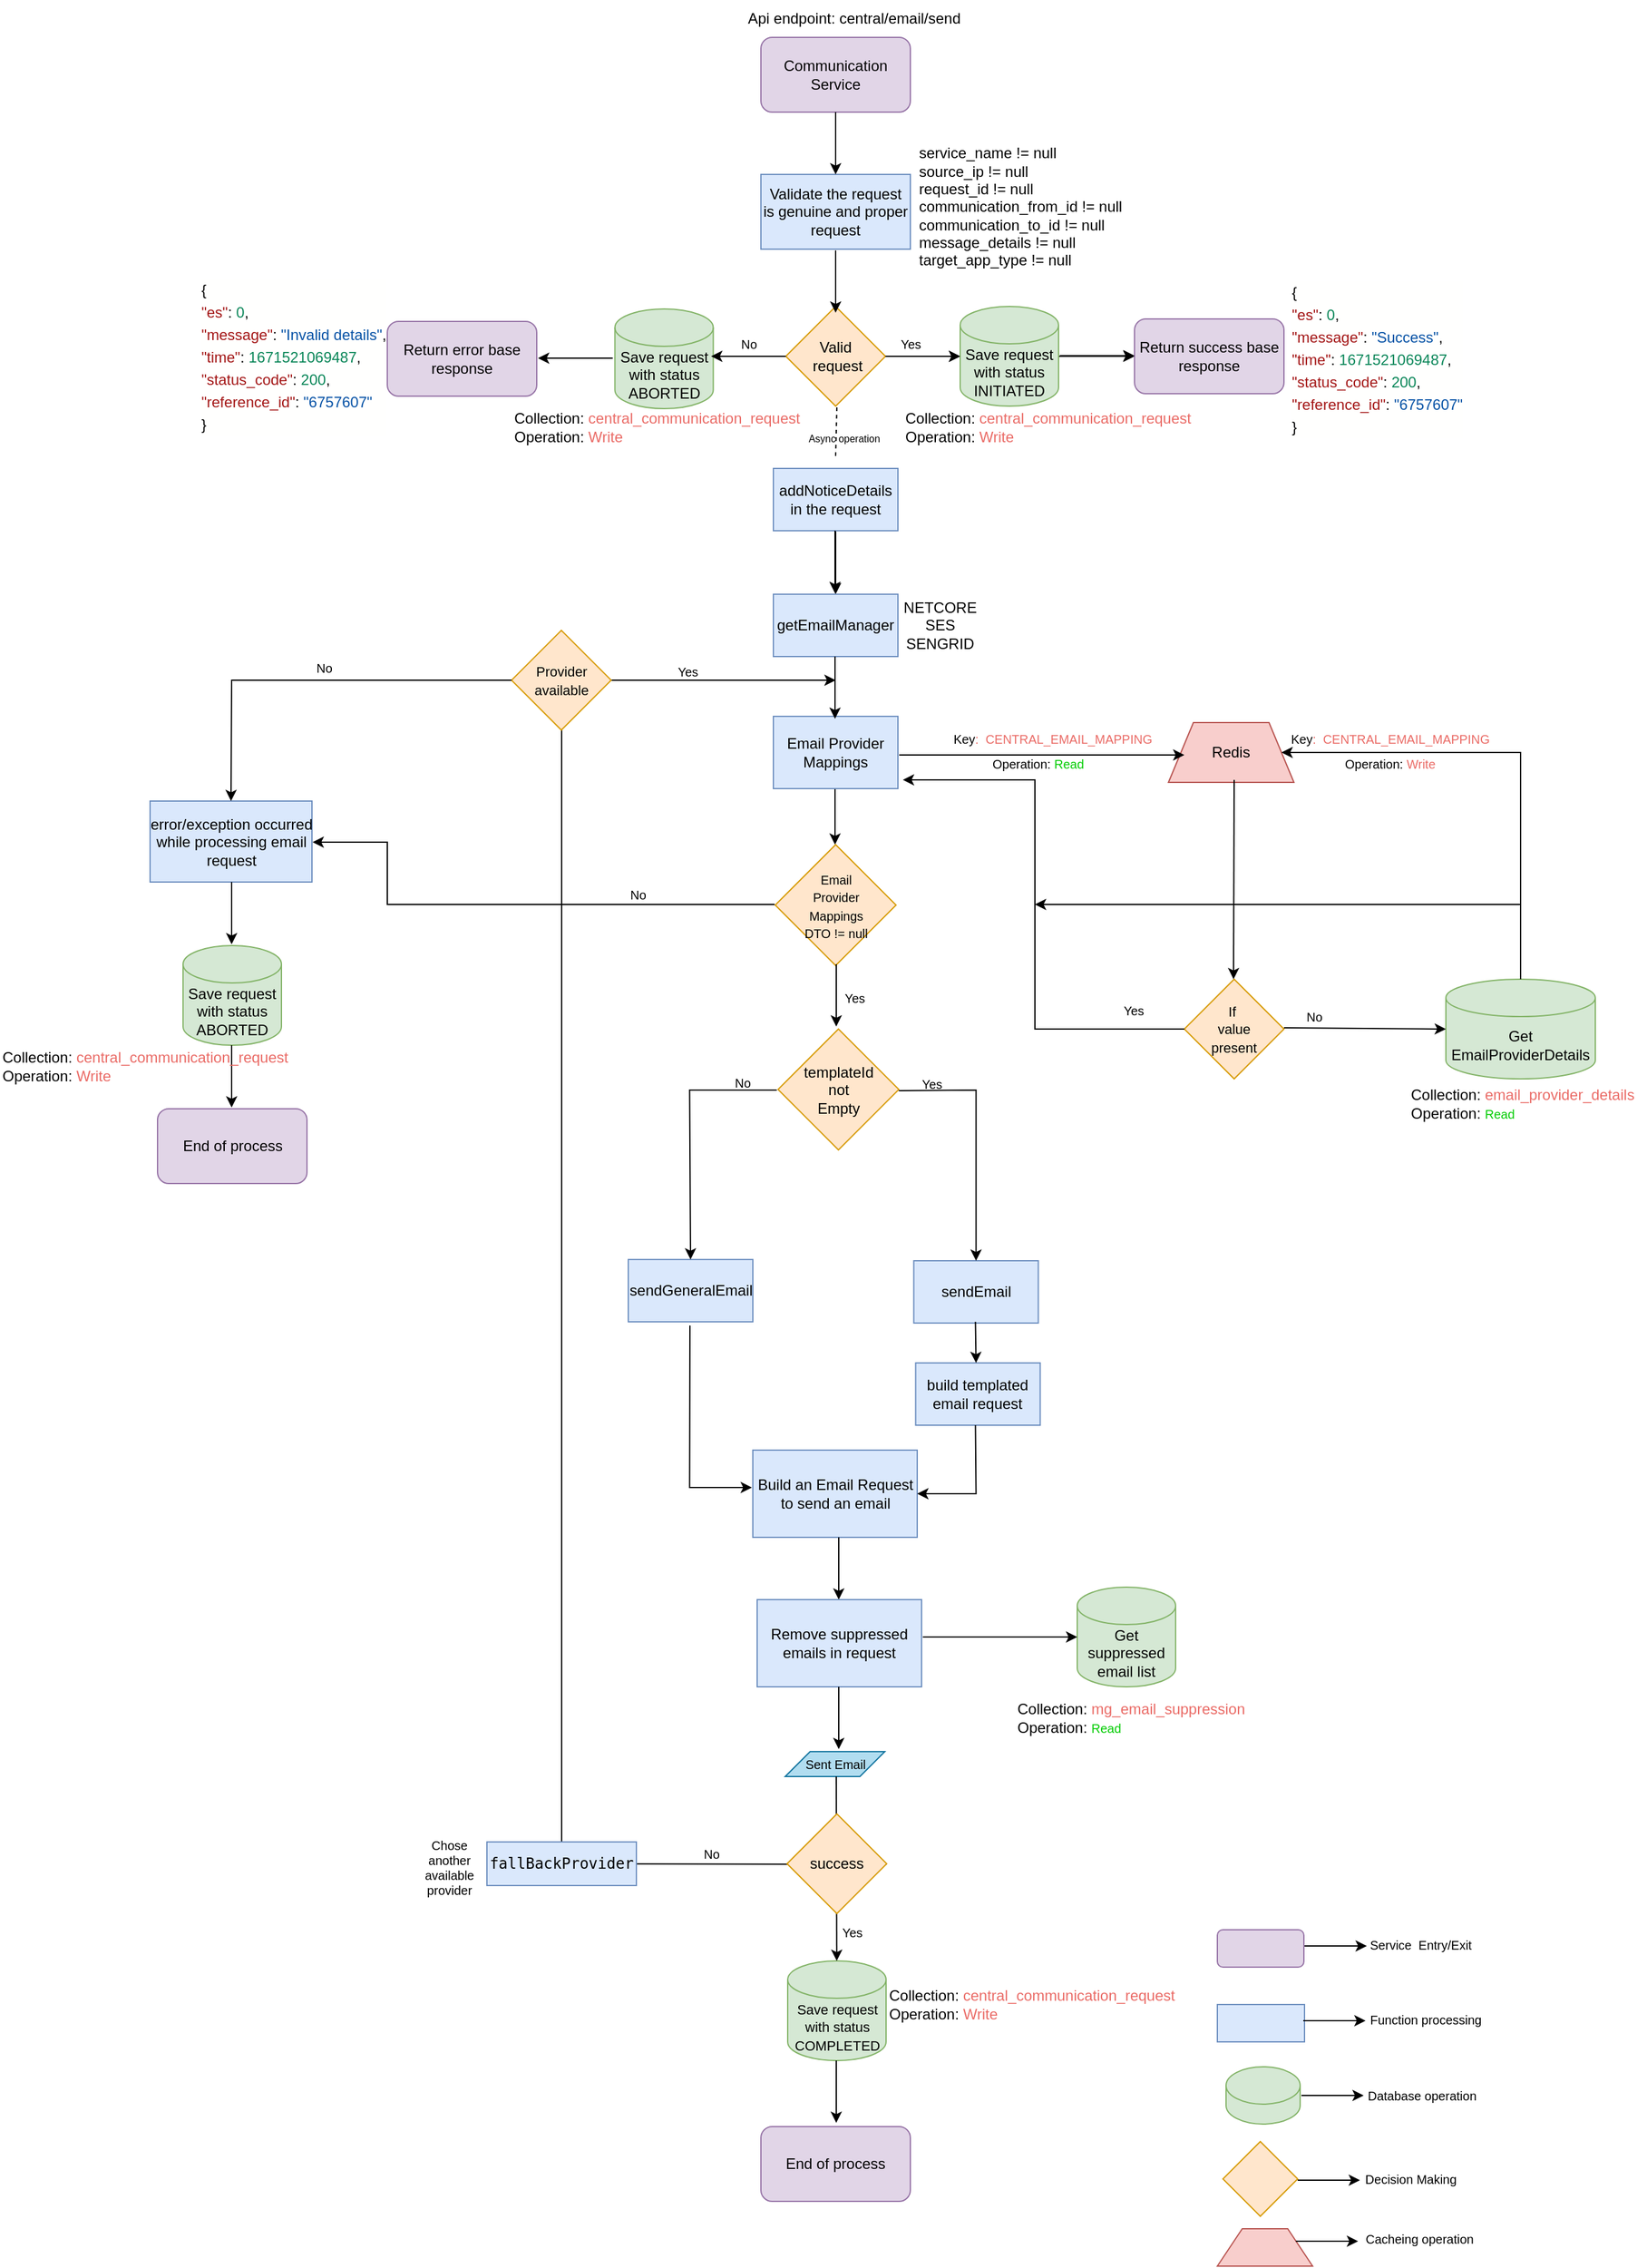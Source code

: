 <mxfile version="20.6.0" type="github">
  <diagram id="HyVTwCY3tyknu1wiccSp" name="Page-1">
    <mxGraphModel dx="1532" dy="535" grid="1" gridSize="10" guides="1" tooltips="1" connect="1" arrows="1" fold="1" page="1" pageScale="1" pageWidth="827" pageHeight="1169" math="0" shadow="0">
      <root>
        <mxCell id="0" />
        <mxCell id="1" parent="0" />
        <mxCell id="iOdNaE5h2Jg4Ozsjyr-C-13" value="" style="endArrow=classic;html=1;rounded=0;fontColor=#000000;exitX=1;exitY=0.5;exitDx=0;exitDy=0;" parent="1" edge="1">
          <mxGeometry width="50" height="50" relative="1" as="geometry">
            <mxPoint x="401" y="1530.5" as="sourcePoint" />
            <mxPoint x="360" y="580" as="targetPoint" />
            <Array as="points">
              <mxPoint x="140" y="1530" />
              <mxPoint x="140" y="580" />
            </Array>
          </mxGeometry>
        </mxCell>
        <mxCell id="rTVSocvL9p-6lFkc4zfE-1" value="Communication Service" style="rounded=1;whiteSpace=wrap;html=1;fillColor=#e1d5e7;strokeColor=#9673a6;" parent="1" vertex="1">
          <mxGeometry x="300" y="64" width="120" height="60" as="geometry" />
        </mxCell>
        <mxCell id="rTVSocvL9p-6lFkc4zfE-3" value="&lt;font color=&quot;#000000&quot;&gt;Validate the request is&amp;nbsp;&lt;span style=&quot;caret-color: rgb(0, 0, 0);&quot;&gt;genuine and proper request&lt;br&gt;&lt;/span&gt;&lt;/font&gt;" style="rounded=0;whiteSpace=wrap;html=1;fillColor=#dae8fc;strokeColor=#6c8ebf;" parent="1" vertex="1">
          <mxGeometry x="300" y="174" width="120" height="60" as="geometry" />
        </mxCell>
        <mxCell id="rTVSocvL9p-6lFkc4zfE-4" value="&lt;div&gt;service_name != null&lt;/div&gt;&lt;div&gt;source_ip != null&amp;nbsp;&lt;/div&gt;&lt;div&gt;request_id != null&amp;nbsp;&lt;/div&gt;&lt;div&gt;communication_from_id != null&amp;nbsp;&lt;/div&gt;&lt;div&gt;communication_to_id != null&amp;nbsp;&lt;/div&gt;&lt;div&gt;message_details != null&amp;nbsp;&lt;/div&gt;&lt;div&gt;target_app_type != null&amp;nbsp;&lt;/div&gt;" style="text;html=1;strokeColor=none;fillColor=none;align=left;verticalAlign=middle;whiteSpace=wrap;rounded=0;fontColor=#000000;" parent="1" vertex="1">
          <mxGeometry x="425" y="130" width="210" height="140" as="geometry" />
        </mxCell>
        <mxCell id="rTVSocvL9p-6lFkc4zfE-23" value="" style="edgeStyle=orthogonalEdgeStyle;rounded=0;orthogonalLoop=1;jettySize=auto;html=1;fontColor=#000000;" parent="1" source="rTVSocvL9p-6lFkc4zfE-5" target="rTVSocvL9p-6lFkc4zfE-7" edge="1">
          <mxGeometry relative="1" as="geometry" />
        </mxCell>
        <mxCell id="rTVSocvL9p-6lFkc4zfE-5" value="Valid&lt;br&gt;&amp;nbsp;request" style="rhombus;whiteSpace=wrap;html=1;fillColor=#ffe6cc;strokeColor=#d79b00;" parent="1" vertex="1">
          <mxGeometry x="320" y="280" width="80" height="80" as="geometry" />
        </mxCell>
        <mxCell id="TEpofnCCsWP6tBPTdoD_-8" value="" style="edgeStyle=orthogonalEdgeStyle;rounded=0;orthogonalLoop=1;jettySize=auto;html=1;" parent="1" source="rTVSocvL9p-6lFkc4zfE-7" target="rTVSocvL9p-6lFkc4zfE-11" edge="1">
          <mxGeometry relative="1" as="geometry" />
        </mxCell>
        <mxCell id="rTVSocvL9p-6lFkc4zfE-7" value="Save request with status INITIATED" style="shape=cylinder3;whiteSpace=wrap;html=1;boundedLbl=1;backgroundOutline=1;size=15;fillColor=#d5e8d4;strokeColor=#82b366;" parent="1" vertex="1">
          <mxGeometry x="460" y="280" width="79" height="80" as="geometry" />
        </mxCell>
        <mxCell id="rTVSocvL9p-6lFkc4zfE-8" value="Save request with status ABORTED" style="shape=cylinder3;whiteSpace=wrap;html=1;boundedLbl=1;backgroundOutline=1;size=15;fillColor=#d5e8d4;strokeColor=#82b366;" parent="1" vertex="1">
          <mxGeometry x="182.75" y="282" width="79" height="80" as="geometry" />
        </mxCell>
        <mxCell id="rTVSocvL9p-6lFkc4zfE-9" value="Return error base response&lt;span style=&quot;caret-color: rgba(0, 0, 0, 0); color: rgba(0, 0, 0, 0); font-family: monospace; font-size: 0px; text-align: start;&quot;&gt;%3CmxGraphModel%3E%3Croot%3E%3CmxCell%20id%3D%220%22%2F%3E%3CmxCell%20id%3D%221%22%20parent%3D%220%22%2F%3E%3CmxCell%20id%3D%222%22%20value%3D%22Save%20request%20with%20status%20initiated%22%20style%3D%22shape%3Dcylinder3%3BwhiteSpace%3Dwrap%3Bhtml%3D1%3BboundedLbl%3D1%3BbackgroundOutline%3D1%3Bsize%3D15%3BfontColor%3D%23000000%3B%22%20vertex%3D%221%22%20parent%3D%221%22%3E%3CmxGeometry%20x%3D%22491%22%20y%3D%22280%22%20width%3D%2279%22%20height%3D%2280%22%20as%3D%22geometry%22%2F%3E%3C%2FmxCell%3E%3C%2Froot%3E%3C%2FmxGraphModel%3E&lt;/span&gt;" style="rounded=1;whiteSpace=wrap;html=1;fillColor=#e1d5e7;strokeColor=#9673a6;" parent="1" vertex="1">
          <mxGeometry y="292" width="120" height="60" as="geometry" />
        </mxCell>
        <mxCell id="rTVSocvL9p-6lFkc4zfE-11" value="Return success base response&lt;span style=&quot;caret-color: rgba(0, 0, 0, 0); color: rgba(0, 0, 0, 0); font-family: monospace; font-size: 0px; text-align: start;&quot;&gt;%3CmxGraphModel%3E%3Croot%3E%3CmxCell%20id%3D%220%22%2F%3E%3CmxCell%20id%3D%221%22%20parent%3D%220%22%2F%3E%3CmxCell%20id%3D%222%22%20value%3D%22Save%20request%20with%20status%20initiated%22%20style%3D%22shape%3Dcylinder3%3BwhiteSpace%3Dwrap%3Bhtml%3D1%3BboundedLbl%3D1%3BbackgroundOutline%3D1%3Bsize%3D15%3BfontColor%3D%23000000%3B%22%20vertex%3D%221%22%20parent%3D%221%22%3E%3CmxGeometry%20x%3D%22491%22%20y%3D%22280%22%20width%3D%2279%22%20height%3D%2280%22%20as%3D%22geometry%22%2F%3E%3C%2FmxCell%3E%3C%2Froot%3E%3C%2FmxGraphModel%3E&lt;/span&gt;" style="rounded=1;whiteSpace=wrap;html=1;fillColor=#e1d5e7;strokeColor=#9673a6;" parent="1" vertex="1">
          <mxGeometry x="600" y="290" width="120" height="60" as="geometry" />
        </mxCell>
        <mxCell id="rTVSocvL9p-6lFkc4zfE-12" value="&lt;div style=&quot;text-align: start; background-color: rgb(255, 255, 254); line-height: 18px;&quot;&gt;&lt;div&gt;{&lt;/div&gt;&lt;div&gt;    &lt;span style=&quot;color: rgb(163, 21, 21);&quot;&gt;&quot;es&quot;&lt;/span&gt;: &lt;span style=&quot;color: rgb(9, 134, 88);&quot;&gt;0&lt;/span&gt;,&lt;/div&gt;&lt;div&gt;    &lt;span style=&quot;color: rgb(163, 21, 21);&quot;&gt;&quot;message&quot;&lt;/span&gt;: &lt;span style=&quot;color: rgb(4, 81, 165);&quot;&gt;&quot;Success&quot;&lt;/span&gt;,&lt;/div&gt;&lt;div&gt;    &lt;span style=&quot;color: rgb(163, 21, 21);&quot;&gt;&quot;time&quot;&lt;/span&gt;: &lt;span style=&quot;color: rgb(9, 134, 88);&quot;&gt;1671521069487&lt;/span&gt;,&lt;/div&gt;&lt;div&gt;    &lt;span style=&quot;color: rgb(163, 21, 21);&quot;&gt;&quot;status_code&quot;&lt;/span&gt;: &lt;span style=&quot;color: rgb(9, 134, 88);&quot;&gt;200&lt;/span&gt;,&lt;/div&gt;&lt;div&gt;    &lt;span style=&quot;color: rgb(163, 21, 21);&quot;&gt;&quot;reference_id&quot;&lt;/span&gt;: &lt;span style=&quot;color: rgb(4, 81, 165);&quot;&gt;&quot;6757607&quot;&lt;/span&gt;&lt;/div&gt;&lt;div&gt;}&lt;/div&gt;&lt;/div&gt;" style="text;html=1;strokeColor=none;fillColor=none;align=center;verticalAlign=middle;whiteSpace=wrap;rounded=0;fontColor=#000000;" parent="1" vertex="1">
          <mxGeometry x="710" y="262" width="170" height="120" as="geometry" />
        </mxCell>
        <mxCell id="rTVSocvL9p-6lFkc4zfE-13" value="&lt;div style=&quot;text-align: start; background-color: rgb(255, 255, 254); line-height: 18px;&quot;&gt;&lt;div&gt;{&lt;/div&gt;&lt;div&gt;    &lt;span style=&quot;color: rgb(163, 21, 21);&quot;&gt;&quot;es&quot;&lt;/span&gt;: &lt;span style=&quot;color: rgb(9, 134, 88);&quot;&gt;0&lt;/span&gt;,&lt;/div&gt;&lt;div&gt;    &lt;span style=&quot;color: rgb(163, 21, 21);&quot;&gt;&quot;message&quot;&lt;/span&gt;: &lt;span style=&quot;color: rgb(4, 81, 165);&quot;&gt;&quot;&lt;/span&gt;&lt;span style=&quot;caret-color: rgb(4, 81, 165); color: rgb(4, 81, 165);&quot;&gt;Invalid details&lt;/span&gt;&lt;span style=&quot;color: rgb(4, 81, 165);&quot;&gt;&quot;&lt;/span&gt;,&lt;/div&gt;&lt;div&gt;    &lt;span style=&quot;color: rgb(163, 21, 21);&quot;&gt;&quot;time&quot;&lt;/span&gt;: &lt;span style=&quot;color: rgb(9, 134, 88);&quot;&gt;1671521069487&lt;/span&gt;,&lt;/div&gt;&lt;div&gt;    &lt;span style=&quot;color: rgb(163, 21, 21);&quot;&gt;&quot;status_code&quot;&lt;/span&gt;: &lt;span style=&quot;color: rgb(9, 134, 88);&quot;&gt;200&lt;/span&gt;,&lt;/div&gt;&lt;div&gt;    &lt;span style=&quot;color: rgb(163, 21, 21);&quot;&gt;&quot;reference_id&quot;&lt;/span&gt;: &lt;span style=&quot;color: rgb(4, 81, 165);&quot;&gt;&quot;6757607&quot;&lt;/span&gt;&lt;/div&gt;&lt;div&gt;}&lt;/div&gt;&lt;/div&gt;" style="text;html=1;strokeColor=none;fillColor=none;align=center;verticalAlign=middle;whiteSpace=wrap;rounded=0;fontColor=#000000;" parent="1" vertex="1">
          <mxGeometry x="-160" y="260" width="170" height="120" as="geometry" />
        </mxCell>
        <mxCell id="rTVSocvL9p-6lFkc4zfE-14" value="Collection: &lt;font color=&quot;#ea6b66&quot;&gt;central_communication_request&lt;/font&gt;&lt;br&gt;Operation: &lt;font color=&quot;#ea6b66&quot;&gt;Write&lt;/font&gt;" style="text;html=1;strokeColor=none;fillColor=none;align=left;verticalAlign=middle;whiteSpace=wrap;rounded=0;fontColor=#000000;" parent="1" vertex="1">
          <mxGeometry x="100" y="362" width="250.5" height="30" as="geometry" />
        </mxCell>
        <mxCell id="rTVSocvL9p-6lFkc4zfE-15" value="Collection: &lt;font color=&quot;#ea6b66&quot;&gt;central_communication_request&lt;/font&gt;&lt;br&gt;Operation: &lt;font color=&quot;#ea6b66&quot;&gt;Write&lt;/font&gt;&lt;span style=&quot;caret-color: rgba(0, 0, 0, 0); color: rgba(0, 0, 0, 0); font-family: monospace; font-size: 0px;&quot;&gt;%3CmxGraphModel%3E%3Croot%3E%3CmxCell%20id%3D%220%22%2F%3E%3CmxCell%20id%3D%221%22%20parent%3D%220%22%2F%3E%3CmxCell%20id%3D%222%22%20value%3D%22%22%20style%3D%22endArrow%3Dclassic%3Bhtml%3D1%3Brounded%3D0%3BfontColor%3D%23000000%3BentryX%3D0%3BentryY%3D0.5%3BentryDx%3D0%3BentryDy%3D0%3BentryPerimeter%3D0%3BexitX%3D1%3BexitY%3D0.5%3BexitDx%3D0%3BexitDy%3D0%3B%22%20edge%3D%221%22%20parent%3D%221%22%3E%3CmxGeometry%20width%3D%2250%22%20height%3D%2250%22%20relative%3D%221%22%20as%3D%22geometry%22%3E%3CmxPoint%20x%3D%22400%22%20y%3D%22320%22%20as%3D%22sourcePoint%22%2F%3E%3CmxPoint%20x%3D%22460%22%20y%3D%22320%22%20as%3D%22targetPoint%22%2F%3E%3C%2FmxGeometry%3E%3C%2FmxCell%3E%3C%2Froot%3E%3C%2FmxGraphModel%3E&lt;/span&gt;" style="text;html=1;strokeColor=none;fillColor=none;align=left;verticalAlign=middle;whiteSpace=wrap;rounded=0;fontColor=#000000;" parent="1" vertex="1">
          <mxGeometry x="414" y="362" width="250.5" height="30" as="geometry" />
        </mxCell>
        <mxCell id="rTVSocvL9p-6lFkc4zfE-17" value="" style="endArrow=classic;html=1;rounded=0;fontColor=#000000;entryX=0;entryY=0.5;entryDx=0;entryDy=0;entryPerimeter=0;exitX=1;exitY=0.5;exitDx=0;exitDy=0;" parent="1" source="rTVSocvL9p-6lFkc4zfE-5" target="rTVSocvL9p-6lFkc4zfE-7" edge="1">
          <mxGeometry width="50" height="50" relative="1" as="geometry">
            <mxPoint x="360" y="240" as="sourcePoint" />
            <mxPoint x="410" y="190" as="targetPoint" />
          </mxGeometry>
        </mxCell>
        <mxCell id="rTVSocvL9p-6lFkc4zfE-18" value="" style="endArrow=classic;html=1;rounded=0;fontColor=#000000;exitX=0;exitY=0.5;exitDx=0;exitDy=0;" parent="1" source="rTVSocvL9p-6lFkc4zfE-5" edge="1">
          <mxGeometry width="50" height="50" relative="1" as="geometry">
            <mxPoint x="360" y="240" as="sourcePoint" />
            <mxPoint x="260" y="320" as="targetPoint" />
          </mxGeometry>
        </mxCell>
        <mxCell id="rTVSocvL9p-6lFkc4zfE-20" value="" style="endArrow=classic;html=1;rounded=0;fontColor=#000000;exitX=0.5;exitY=1;exitDx=0;exitDy=0;" parent="1" source="rTVSocvL9p-6lFkc4zfE-1" target="rTVSocvL9p-6lFkc4zfE-3" edge="1">
          <mxGeometry width="50" height="50" relative="1" as="geometry">
            <mxPoint x="360" y="254" as="sourcePoint" />
            <mxPoint x="410" y="204" as="targetPoint" />
          </mxGeometry>
        </mxCell>
        <mxCell id="rTVSocvL9p-6lFkc4zfE-22" value="Api endpoint: central/email/send" style="text;html=1;strokeColor=none;fillColor=none;align=center;verticalAlign=middle;whiteSpace=wrap;rounded=0;fontColor=#000000;" parent="1" vertex="1">
          <mxGeometry x="270" y="34" width="210" height="30" as="geometry" />
        </mxCell>
        <mxCell id="rTVSocvL9p-6lFkc4zfE-24" value="&lt;font style=&quot;font-size: 10px;&quot;&gt;Yes&lt;/font&gt;" style="text;html=1;align=center;verticalAlign=middle;resizable=0;points=[];autosize=1;strokeColor=none;fillColor=none;fontColor=#000000;" parent="1" vertex="1">
          <mxGeometry x="400" y="295" width="40" height="30" as="geometry" />
        </mxCell>
        <mxCell id="rTVSocvL9p-6lFkc4zfE-25" value="&lt;font style=&quot;font-size: 10px;&quot;&gt;No&lt;/font&gt;" style="text;html=1;align=center;verticalAlign=middle;resizable=0;points=[];autosize=1;strokeColor=none;fillColor=none;fontColor=#000000;" parent="1" vertex="1">
          <mxGeometry x="270" y="295" width="40" height="30" as="geometry" />
        </mxCell>
        <mxCell id="TEpofnCCsWP6tBPTdoD_-5" value="" style="edgeStyle=orthogonalEdgeStyle;rounded=0;orthogonalLoop=1;jettySize=auto;html=1;" parent="1" source="rTVSocvL9p-6lFkc4zfE-26" target="rTVSocvL9p-6lFkc4zfE-28" edge="1">
          <mxGeometry relative="1" as="geometry" />
        </mxCell>
        <mxCell id="rTVSocvL9p-6lFkc4zfE-26" value="addNoticeDetails in the request" style="rounded=0;whiteSpace=wrap;html=1;fillColor=#dae8fc;strokeColor=#6c8ebf;" parent="1" vertex="1">
          <mxGeometry x="310" y="410" width="100" height="50" as="geometry" />
        </mxCell>
        <mxCell id="rTVSocvL9p-6lFkc4zfE-27" value="" style="endArrow=classic;html=1;rounded=0;fontColor=#000000;exitX=0.5;exitY=1;exitDx=0;exitDy=0;" parent="1" edge="1">
          <mxGeometry width="50" height="50" relative="1" as="geometry">
            <mxPoint x="359.5" y="662" as="sourcePoint" />
            <mxPoint x="359.5" y="712" as="targetPoint" />
          </mxGeometry>
        </mxCell>
        <mxCell id="rTVSocvL9p-6lFkc4zfE-28" value="getEmailManager" style="rounded=0;whiteSpace=wrap;html=1;fillColor=#dae8fc;strokeColor=#6c8ebf;" parent="1" vertex="1">
          <mxGeometry x="310" y="511" width="100" height="50" as="geometry" />
        </mxCell>
        <mxCell id="rTVSocvL9p-6lFkc4zfE-29" value="NETCORE&lt;br&gt;SES&lt;br&gt;SENGRID" style="text;html=1;strokeColor=none;fillColor=none;align=center;verticalAlign=middle;whiteSpace=wrap;rounded=0;fontColor=#000000;" parent="1" vertex="1">
          <mxGeometry x="414" y="521" width="60" height="30" as="geometry" />
        </mxCell>
        <mxCell id="rTVSocvL9p-6lFkc4zfE-30" value="Email Provider&lt;br&gt;Mappings" style="rounded=0;whiteSpace=wrap;html=1;fillColor=#dae8fc;strokeColor=#6c8ebf;" parent="1" vertex="1">
          <mxGeometry x="310" y="609" width="100" height="58" as="geometry" />
        </mxCell>
        <mxCell id="rTVSocvL9p-6lFkc4zfE-32" value="" style="endArrow=classic;html=1;rounded=0;fontColor=#000000;exitX=0.5;exitY=1;exitDx=0;exitDy=0;" parent="1" edge="1">
          <mxGeometry width="50" height="50" relative="1" as="geometry">
            <mxPoint x="359.5" y="460" as="sourcePoint" />
            <mxPoint x="359.5" y="510" as="targetPoint" />
          </mxGeometry>
        </mxCell>
        <mxCell id="rTVSocvL9p-6lFkc4zfE-33" value="" style="endArrow=classic;html=1;rounded=0;fontColor=#000000;exitX=0.5;exitY=1;exitDx=0;exitDy=0;" parent="1" edge="1">
          <mxGeometry width="50" height="50" relative="1" as="geometry">
            <mxPoint x="359.5" y="561" as="sourcePoint" />
            <mxPoint x="359.5" y="611" as="targetPoint" />
          </mxGeometry>
        </mxCell>
        <mxCell id="rTVSocvL9p-6lFkc4zfE-34" value="Redis" style="shape=trapezoid;perimeter=trapezoidPerimeter;whiteSpace=wrap;html=1;fixedSize=1;fillColor=#f8cecc;strokeColor=#b85450;" parent="1" vertex="1">
          <mxGeometry x="627.25" y="614" width="100.75" height="48" as="geometry" />
        </mxCell>
        <mxCell id="rTVSocvL9p-6lFkc4zfE-35" value="&lt;div style=&quot;text-align: left;&quot;&gt;&lt;font style=&quot;font-size: 10px;&quot;&gt;&lt;font color=&quot;#000000&quot;&gt;Key&lt;/font&gt;: &amp;nbsp;CENTRAL_EMAIL_MAPPING&lt;/font&gt;&lt;/div&gt;" style="text;html=1;strokeColor=none;fillColor=none;align=center;verticalAlign=middle;whiteSpace=wrap;rounded=0;fontColor=#EA6B66;" parent="1" vertex="1">
          <mxGeometry x="429.25" y="612" width="210.75" height="30" as="geometry" />
        </mxCell>
        <mxCell id="rTVSocvL9p-6lFkc4zfE-36" value="&lt;font style=&quot;font-size: 11px;&quot;&gt;If&amp;nbsp;&lt;br&gt;value&lt;br&gt;present&lt;/font&gt;" style="rhombus;whiteSpace=wrap;html=1;fillColor=#ffe6cc;strokeColor=#d79b00;" parent="1" vertex="1">
          <mxGeometry x="640" y="820" width="80" height="80" as="geometry" />
        </mxCell>
        <mxCell id="rTVSocvL9p-6lFkc4zfE-38" value="" style="endArrow=classic;html=1;rounded=0;fontColor=#000000;exitX=1;exitY=0.5;exitDx=0;exitDy=0;" parent="1" edge="1">
          <mxGeometry width="50" height="50" relative="1" as="geometry">
            <mxPoint x="411" y="640" as="sourcePoint" />
            <mxPoint x="640" y="640" as="targetPoint" />
          </mxGeometry>
        </mxCell>
        <mxCell id="rTVSocvL9p-6lFkc4zfE-39" value="&lt;font style=&quot;font-size: 10px;&quot;&gt;Operation: &lt;span style=&quot;caret-color: rgb(234, 107, 102);&quot;&gt;&lt;font color=&quot;#00cc00&quot;&gt;Read&lt;/font&gt;&lt;/span&gt;&lt;/font&gt;" style="text;html=1;strokeColor=none;fillColor=none;align=left;verticalAlign=middle;whiteSpace=wrap;rounded=0;fontColor=#000000;" parent="1" vertex="1">
          <mxGeometry x="484.25" y="632" width="110" height="30" as="geometry" />
        </mxCell>
        <mxCell id="rTVSocvL9p-6lFkc4zfE-42" value="&lt;font style=&quot;font-size: 10px;&quot;&gt;Operation: &lt;font color=&quot;#ea6b66&quot;&gt;&lt;span style=&quot;caret-color: rgb(234, 107, 102);&quot;&gt;Write&lt;/span&gt;&lt;/font&gt;&lt;/font&gt;" style="text;html=1;strokeColor=none;fillColor=none;align=left;verticalAlign=middle;whiteSpace=wrap;rounded=0;fontColor=#000000;" parent="1" vertex="1">
          <mxGeometry x="766.5" y="632" width="110" height="30" as="geometry" />
        </mxCell>
        <mxCell id="rTVSocvL9p-6lFkc4zfE-43" value="&lt;font style=&quot;font-size: 10px;&quot;&gt;Yes&lt;/font&gt;" style="text;html=1;align=center;verticalAlign=middle;resizable=0;points=[];autosize=1;strokeColor=none;fillColor=none;fontColor=#000000;" parent="1" vertex="1">
          <mxGeometry x="578.75" y="830" width="40" height="30" as="geometry" />
        </mxCell>
        <mxCell id="rTVSocvL9p-6lFkc4zfE-45" value="&lt;font style=&quot;font-size: 10px;&quot;&gt;No&lt;/font&gt;" style="text;html=1;align=center;verticalAlign=middle;resizable=0;points=[];autosize=1;strokeColor=none;fillColor=none;fontColor=#000000;" parent="1" vertex="1">
          <mxGeometry x="723.5" y="835" width="40" height="30" as="geometry" />
        </mxCell>
        <mxCell id="rTVSocvL9p-6lFkc4zfE-47" value="templateId&lt;br&gt;not&lt;br&gt;Empty" style="rhombus;whiteSpace=wrap;html=1;fillColor=#ffe6cc;strokeColor=#d79b00;" parent="1" vertex="1">
          <mxGeometry x="313.75" y="860" width="97" height="97" as="geometry" />
        </mxCell>
        <mxCell id="rTVSocvL9p-6lFkc4zfE-48" value="" style="endArrow=classic;html=1;rounded=0;fontColor=#000000;entryX=0;entryY=0.5;entryDx=0;entryDy=0;entryPerimeter=0;exitX=1;exitY=0.5;exitDx=0;exitDy=0;" parent="1" edge="1">
          <mxGeometry width="50" height="50" relative="1" as="geometry">
            <mxPoint x="540" y="319.5" as="sourcePoint" />
            <mxPoint x="600" y="319.5" as="targetPoint" />
          </mxGeometry>
        </mxCell>
        <mxCell id="rTVSocvL9p-6lFkc4zfE-50" value="" style="endArrow=classic;html=1;rounded=0;fontColor=#000000;exitX=0;exitY=0.5;exitDx=0;exitDy=0;" parent="1" edge="1">
          <mxGeometry width="50" height="50" relative="1" as="geometry">
            <mxPoint x="181" y="321.5" as="sourcePoint" />
            <mxPoint x="121" y="321.5" as="targetPoint" />
          </mxGeometry>
        </mxCell>
        <mxCell id="rTVSocvL9p-6lFkc4zfE-51" value="sendGeneralEmail" style="rounded=0;whiteSpace=wrap;html=1;fillColor=#dae8fc;strokeColor=#6c8ebf;" parent="1" vertex="1">
          <mxGeometry x="193.5" y="1045" width="100" height="50" as="geometry" />
        </mxCell>
        <mxCell id="rTVSocvL9p-6lFkc4zfE-52" value="sendEmail" style="rounded=0;whiteSpace=wrap;html=1;fillColor=#dae8fc;strokeColor=#6c8ebf;" parent="1" vertex="1">
          <mxGeometry x="422.75" y="1046" width="100" height="50" as="geometry" />
        </mxCell>
        <mxCell id="rTVSocvL9p-6lFkc4zfE-54" value="&lt;font color=&quot;#000000&quot;&gt;error/exception&amp;nbsp;occurred while processing email request&lt;br&gt;&lt;/font&gt;" style="rounded=0;whiteSpace=wrap;html=1;fillColor=#dae8fc;strokeColor=#6c8ebf;" parent="1" vertex="1">
          <mxGeometry x="-190.5" y="677" width="130" height="65" as="geometry" />
        </mxCell>
        <mxCell id="rTVSocvL9p-6lFkc4zfE-55" value="Save request with status ABORTED" style="shape=cylinder3;whiteSpace=wrap;html=1;boundedLbl=1;backgroundOutline=1;size=15;fillColor=#d5e8d4;strokeColor=#82b366;" parent="1" vertex="1">
          <mxGeometry x="-164" y="793" width="79" height="80" as="geometry" />
        </mxCell>
        <mxCell id="rTVSocvL9p-6lFkc4zfE-56" value="End of process" style="rounded=1;whiteSpace=wrap;html=1;fillColor=#e1d5e7;strokeColor=#9673a6;" parent="1" vertex="1">
          <mxGeometry x="-184.5" y="924" width="120" height="60" as="geometry" />
        </mxCell>
        <mxCell id="rTVSocvL9p-6lFkc4zfE-58" value="" style="endArrow=classic;html=1;rounded=0;fontColor=#000000;exitX=0.5;exitY=1;exitDx=0;exitDy=0;" parent="1" edge="1">
          <mxGeometry width="50" height="50" relative="1" as="geometry">
            <mxPoint x="-125" y="873" as="sourcePoint" />
            <mxPoint x="-125" y="923" as="targetPoint" />
          </mxGeometry>
        </mxCell>
        <mxCell id="rTVSocvL9p-6lFkc4zfE-59" value="" style="endArrow=classic;html=1;rounded=0;fontColor=#000000;exitX=0.5;exitY=1;exitDx=0;exitDy=0;" parent="1" edge="1">
          <mxGeometry width="50" height="50" relative="1" as="geometry">
            <mxPoint x="-125" y="742" as="sourcePoint" />
            <mxPoint x="-125" y="792" as="targetPoint" />
          </mxGeometry>
        </mxCell>
        <mxCell id="rTVSocvL9p-6lFkc4zfE-62" value="" style="endArrow=classic;html=1;rounded=0;fontColor=#000000;exitX=0;exitY=0.5;exitDx=0;exitDy=0;entryX=0.5;entryY=0;entryDx=0;entryDy=0;" parent="1" target="rTVSocvL9p-6lFkc4zfE-51" edge="1">
          <mxGeometry width="50" height="50" relative="1" as="geometry">
            <mxPoint x="312.75" y="909" as="sourcePoint" />
            <mxPoint x="252.75" y="909" as="targetPoint" />
            <Array as="points">
              <mxPoint x="242.75" y="909" />
            </Array>
          </mxGeometry>
        </mxCell>
        <mxCell id="rTVSocvL9p-6lFkc4zfE-63" value="" style="endArrow=classic;html=1;rounded=0;fontColor=#000000;exitX=1;exitY=0.5;exitDx=0;exitDy=0;entryX=0.5;entryY=0;entryDx=0;entryDy=0;" parent="1" target="rTVSocvL9p-6lFkc4zfE-52" edge="1">
          <mxGeometry width="50" height="50" relative="1" as="geometry">
            <mxPoint x="410.75" y="909.5" as="sourcePoint" />
            <mxPoint x="432.75" y="957" as="targetPoint" />
            <Array as="points">
              <mxPoint x="472.75" y="909" />
            </Array>
          </mxGeometry>
        </mxCell>
        <mxCell id="rTVSocvL9p-6lFkc4zfE-64" value="&lt;font style=&quot;font-size: 10px;&quot;&gt;Yes&lt;/font&gt;" style="text;html=1;align=center;verticalAlign=middle;resizable=0;points=[];autosize=1;strokeColor=none;fillColor=none;fontColor=#000000;" parent="1" vertex="1">
          <mxGeometry x="416.75" y="889" width="40" height="30" as="geometry" />
        </mxCell>
        <mxCell id="rTVSocvL9p-6lFkc4zfE-65" value="&lt;font style=&quot;font-size: 10px;&quot;&gt;No&lt;/font&gt;" style="text;html=1;align=center;verticalAlign=middle;resizable=0;points=[];autosize=1;strokeColor=none;fillColor=none;fontColor=#000000;" parent="1" vertex="1">
          <mxGeometry x="264.5" y="888" width="40" height="30" as="geometry" />
        </mxCell>
        <mxCell id="rTVSocvL9p-6lFkc4zfE-70" value="Collection: &lt;font color=&quot;#ea6b66&quot;&gt;central_communication_request&lt;/font&gt;&lt;br&gt;Operation: &lt;font color=&quot;#ea6b66&quot;&gt;Write&lt;/font&gt;" style="text;html=1;strokeColor=none;fillColor=none;align=left;verticalAlign=middle;whiteSpace=wrap;rounded=0;fontColor=#000000;" parent="1" vertex="1">
          <mxGeometry x="-311" y="875" width="250.5" height="30" as="geometry" />
        </mxCell>
        <mxCell id="rTVSocvL9p-6lFkc4zfE-71" value="" style="endArrow=none;dashed=1;html=1;rounded=0;fontSize=10;fontColor=#000000;" parent="1" edge="1">
          <mxGeometry width="50" height="50" relative="1" as="geometry">
            <mxPoint x="360" y="400" as="sourcePoint" />
            <mxPoint x="361" y="360" as="targetPoint" />
          </mxGeometry>
        </mxCell>
        <mxCell id="rTVSocvL9p-6lFkc4zfE-72" value="Build an Email Request to send an email" style="rounded=0;whiteSpace=wrap;html=1;fillColor=#dae8fc;strokeColor=#6c8ebf;" parent="1" vertex="1">
          <mxGeometry x="293.5" y="1198" width="132" height="70" as="geometry" />
        </mxCell>
        <mxCell id="rTVSocvL9p-6lFkc4zfE-73" value="&lt;font style=&quot;font-size: 11px;&quot;&gt;Save request with status COMPLETED&lt;/font&gt;" style="shape=cylinder3;whiteSpace=wrap;html=1;boundedLbl=1;backgroundOutline=1;size=15;fillColor=#d5e8d4;strokeColor=#82b366;" parent="1" vertex="1">
          <mxGeometry x="321.5" y="1608" width="79" height="80" as="geometry" />
        </mxCell>
        <mxCell id="rTVSocvL9p-6lFkc4zfE-74" value="Collection: &lt;font color=&quot;#ea6b66&quot;&gt;central_communication_request&lt;/font&gt;&lt;br&gt;Operation: &lt;font color=&quot;#ea6b66&quot;&gt;Write&lt;/font&gt;&lt;span style=&quot;caret-color: rgba(0, 0, 0, 0); color: rgba(0, 0, 0, 0); font-family: monospace; font-size: 0px;&quot;&gt;%3CmxGraphModel%3E%3Croot%3E%3CmxCell%20id%3D%220%22%2F%3E%3CmxCell%20id%3D%221%22%20parent%3D%220%22%2F%3E%3CmxCell%20id%3D%222%22%20value%3D%22%22%20style%3D%22endArrow%3Dclassic%3Bhtml%3D1%3Brounded%3D0%3BfontColor%3D%23000000%3BentryX%3D0%3BentryY%3D0.5%3BentryDx%3D0%3BentryDy%3D0%3BentryPerimeter%3D0%3BexitX%3D1%3BexitY%3D0.5%3BexitDx%3D0%3BexitDy%3D0%3B%22%20edge%3D%221%22%20parent%3D%221%22%3E%3CmxGeometry%20width%3D%2250%22%20height%3D%2250%22%20relative%3D%221%22%20as%3D%22geometry%22%3E%3CmxPoint%20x%3D%22400%22%20y%3D%22320%22%20as%3D%22sourcePoint%22%2F%3E%3CmxPoint%20x%3D%22460%22%20y%3D%22320%22%20as%3D%22targetPoint%22%2F%3E%3C%2FmxGeometry%3E%3C%2FmxCell%3E%3C%2Froot%3E%3C%2FmxGraphModel%3E&lt;/span&gt;" style="text;html=1;strokeColor=none;fillColor=none;align=left;verticalAlign=middle;whiteSpace=wrap;rounded=0;fontColor=#000000;" parent="1" vertex="1">
          <mxGeometry x="400.5" y="1628" width="250.5" height="30" as="geometry" />
        </mxCell>
        <mxCell id="rTVSocvL9p-6lFkc4zfE-75" value="" style="endArrow=classic;html=1;rounded=0;fontColor=#000000;exitX=0.5;exitY=1;exitDx=0;exitDy=0;" parent="1" edge="1">
          <mxGeometry width="50" height="50" relative="1" as="geometry">
            <mxPoint x="362.5" y="1268" as="sourcePoint" />
            <mxPoint x="362.5" y="1318" as="targetPoint" />
          </mxGeometry>
        </mxCell>
        <mxCell id="rTVSocvL9p-6lFkc4zfE-76" value="End of process" style="rounded=1;whiteSpace=wrap;html=1;fillColor=#e1d5e7;strokeColor=#9673a6;" parent="1" vertex="1">
          <mxGeometry x="300" y="1741" width="120" height="60" as="geometry" />
        </mxCell>
        <mxCell id="rTVSocvL9p-6lFkc4zfE-77" value="" style="endArrow=classic;html=1;rounded=0;fontColor=#000000;exitX=0.5;exitY=1;exitDx=0;exitDy=0;" parent="1" edge="1">
          <mxGeometry width="50" height="50" relative="1" as="geometry">
            <mxPoint x="360.5" y="1688" as="sourcePoint" />
            <mxPoint x="360.5" y="1738" as="targetPoint" />
          </mxGeometry>
        </mxCell>
        <mxCell id="rTVSocvL9p-6lFkc4zfE-78" value="Remove suppressed emails in request" style="rounded=0;whiteSpace=wrap;html=1;fillColor=#dae8fc;strokeColor=#6c8ebf;" parent="1" vertex="1">
          <mxGeometry x="297" y="1318" width="132" height="70" as="geometry" />
        </mxCell>
        <mxCell id="rTVSocvL9p-6lFkc4zfE-79" value="Get suppressed email list" style="shape=cylinder3;whiteSpace=wrap;html=1;boundedLbl=1;backgroundOutline=1;size=15;fillColor=#d5e8d4;strokeColor=#82b366;" parent="1" vertex="1">
          <mxGeometry x="554" y="1308" width="79" height="80" as="geometry" />
        </mxCell>
        <mxCell id="rTVSocvL9p-6lFkc4zfE-80" value="Collection: &lt;font color=&quot;#ea6b66&quot;&gt;mg_email_suppression&lt;/font&gt;&lt;br&gt;Operation:&amp;nbsp;&lt;span style=&quot;caret-color: rgb(234, 107, 102); color: rgb(0, 204, 0); font-size: 10px;&quot;&gt;Read&lt;/span&gt;&lt;span style=&quot;caret-color: rgba(0, 0, 0, 0); color: rgba(0, 0, 0, 0); font-family: monospace; font-size: 0px;&quot;&gt;%3CmxGraphModel%3E%3Croot%3E%3CmxCell%20id%3D%220%22%2F%3E%3CmxCell%20id%3D%221%22%20parent%3D%220%22%2F%3E%3CmxCell%20id%3D%222%22%20value%3D%22%22%20style%3D%22endArrow%3Dclassic%3Bhtml%3D1%3Brounded%3D0%3BfontColor%3D%23000000%3BentryX%3D0%3BentryY%3D0.5%3BentryDx%3D0%3BentryDy%3D0%3BentryPerimeter%3D0%3BexitX%3D1%3BexitY%3D0.5%3BexitDx%3D0%3BexitDy%3D0%3B%22%20edge%3D%221%22%20parent%3D%221%22%3E%3CmxGeometry%20width%3D%2250%22%20height%3D%2250%22%20relative%3D%221%22%20as%3D%22geometry%22%3E%3CmxPoint%20x%3D%22400%22%20y%3D%22320%22%20as%3D%22sourcePoint%22%2F%3E%3CmxPoint%20x%3D%22460%22%20y%3D%22320%22%20as%3D%22targetPoint%22%2F%3E%3C%2FmxGeometry%3E%3C%2FmxCell%3E%3C%2Froot%3E%3C%2FmxGraphModel%3&lt;/span&gt;" style="text;html=1;strokeColor=none;fillColor=none;align=left;verticalAlign=middle;whiteSpace=wrap;rounded=0;fontColor=#000000;" parent="1" vertex="1">
          <mxGeometry x="503.5" y="1398" width="190.5" height="30" as="geometry" />
        </mxCell>
        <mxCell id="rTVSocvL9p-6lFkc4zfE-81" value="" style="endArrow=classic;html=1;rounded=0;fontColor=#000000;entryX=0;entryY=0.5;entryDx=0;entryDy=0;entryPerimeter=0;" parent="1" edge="1">
          <mxGeometry width="50" height="50" relative="1" as="geometry">
            <mxPoint x="430" y="1348" as="sourcePoint" />
            <mxPoint x="554" y="1348" as="targetPoint" />
          </mxGeometry>
        </mxCell>
        <mxCell id="rTVSocvL9p-6lFkc4zfE-82" value="" style="endArrow=classic;html=1;rounded=0;fontColor=#000000;exitX=0.5;exitY=1;exitDx=0;exitDy=0;" parent="1" edge="1">
          <mxGeometry width="50" height="50" relative="1" as="geometry">
            <mxPoint x="362.5" y="1388" as="sourcePoint" />
            <mxPoint x="362.5" y="1438" as="targetPoint" />
          </mxGeometry>
        </mxCell>
        <mxCell id="rTVSocvL9p-6lFkc4zfE-84" value="build templated email request" style="rounded=0;whiteSpace=wrap;html=1;fillColor=#dae8fc;strokeColor=#6c8ebf;" parent="1" vertex="1">
          <mxGeometry x="424.25" y="1128" width="100" height="50" as="geometry" />
        </mxCell>
        <mxCell id="rTVSocvL9p-6lFkc4zfE-87" value="" style="endArrow=classic;html=1;rounded=0;fontColor=#000000;exitX=0.5;exitY=1;exitDx=0;exitDy=0;" parent="1" edge="1">
          <mxGeometry width="50" height="50" relative="1" as="geometry">
            <mxPoint x="472.25" y="1095" as="sourcePoint" />
            <mxPoint x="472.75" y="1128" as="targetPoint" />
          </mxGeometry>
        </mxCell>
        <mxCell id="rTVSocvL9p-6lFkc4zfE-88" value="" style="endArrow=classic;html=1;rounded=0;fontColor=#000000;exitX=0.5;exitY=1;exitDx=0;exitDy=0;entryX=1;entryY=0.5;entryDx=0;entryDy=0;" parent="1" target="rTVSocvL9p-6lFkc4zfE-72" edge="1">
          <mxGeometry width="50" height="50" relative="1" as="geometry">
            <mxPoint x="472.25" y="1178" as="sourcePoint" />
            <mxPoint x="472.25" y="1228" as="targetPoint" />
            <Array as="points">
              <mxPoint x="472.75" y="1233" />
            </Array>
          </mxGeometry>
        </mxCell>
        <mxCell id="rTVSocvL9p-6lFkc4zfE-89" value="" style="endArrow=classic;html=1;rounded=0;fontColor=#000000;exitX=0.5;exitY=1;exitDx=0;exitDy=0;" parent="1" edge="1">
          <mxGeometry width="50" height="50" relative="1" as="geometry">
            <mxPoint x="243" y="1098" as="sourcePoint" />
            <mxPoint x="292.75" y="1228" as="targetPoint" />
            <Array as="points">
              <mxPoint x="242.75" y="1228" />
            </Array>
          </mxGeometry>
        </mxCell>
        <mxCell id="rTVSocvL9p-6lFkc4zfE-90" value="&lt;font style=&quot;font-size: 10px;&quot;&gt;Yes&lt;/font&gt;" style="text;html=1;align=center;verticalAlign=middle;resizable=0;points=[];autosize=1;strokeColor=none;fillColor=none;fontColor=#000000;" parent="1" vertex="1">
          <mxGeometry x="355" y="820" width="40" height="30" as="geometry" />
        </mxCell>
        <mxCell id="rTVSocvL9p-6lFkc4zfE-92" value="" style="endArrow=classic;html=1;rounded=0;fontColor=#000000;exitX=0.5;exitY=1;exitDx=0;exitDy=0;" parent="1" edge="1">
          <mxGeometry width="50" height="50" relative="1" as="geometry">
            <mxPoint x="360" y="235" as="sourcePoint" />
            <mxPoint x="360" y="285" as="targetPoint" />
          </mxGeometry>
        </mxCell>
        <mxCell id="THyM31BviyddxjdKC316-1" value="&lt;font style=&quot;font-size: 8px;&quot;&gt;Async operation&lt;/font&gt;" style="text;html=1;strokeColor=none;fillColor=none;align=center;verticalAlign=middle;whiteSpace=wrap;rounded=0;" parent="1" vertex="1">
          <mxGeometry x="337.25" y="370" width="60" height="30" as="geometry" />
        </mxCell>
        <mxCell id="THyM31BviyddxjdKC316-3" value="" style="endArrow=classic;html=1;rounded=0;fontColor=#000000;exitX=0;exitY=0.5;exitDx=0;exitDy=0;" parent="1" edge="1">
          <mxGeometry width="50" height="50" relative="1" as="geometry">
            <mxPoint x="311" y="760" as="sourcePoint" />
            <mxPoint x="-60" y="710" as="targetPoint" />
            <Array as="points">
              <mxPoint y="760" />
              <mxPoint y="710" />
            </Array>
          </mxGeometry>
        </mxCell>
        <mxCell id="THyM31BviyddxjdKC316-4" value="&lt;font style=&quot;font-size: 10px;&quot;&gt;No&lt;/font&gt;" style="text;html=1;align=center;verticalAlign=middle;resizable=0;points=[];autosize=1;strokeColor=none;fillColor=none;fontColor=#000000;" parent="1" vertex="1">
          <mxGeometry x="180.75" y="737" width="40" height="30" as="geometry" />
        </mxCell>
        <mxCell id="THyM31BviyddxjdKC316-5" value="&lt;font style=&quot;font-size: 10px;&quot;&gt;Email&lt;br&gt;Provider&lt;br&gt;Mappings&lt;br&gt;DTO != null&lt;/font&gt;" style="rhombus;whiteSpace=wrap;html=1;fillColor=#ffe6cc;strokeColor=#d79b00;" parent="1" vertex="1">
          <mxGeometry x="311.5" y="712" width="97" height="97" as="geometry" />
        </mxCell>
        <mxCell id="THyM31BviyddxjdKC316-6" value="" style="endArrow=classic;html=1;rounded=0;fontColor=#000000;exitX=0.5;exitY=1;exitDx=0;exitDy=0;" parent="1" edge="1">
          <mxGeometry width="50" height="50" relative="1" as="geometry">
            <mxPoint x="360.5" y="808" as="sourcePoint" />
            <mxPoint x="360.5" y="858" as="targetPoint" />
          </mxGeometry>
        </mxCell>
        <mxCell id="THyM31BviyddxjdKC316-7" value="&lt;font style=&quot;font-size: 10px;&quot;&gt;Sent Email&lt;/font&gt;" style="shape=parallelogram;perimeter=parallelogramPerimeter;whiteSpace=wrap;html=1;fixedSize=1;fontSize=8;fillColor=#b1ddf0;strokeColor=#10739e;" parent="1" vertex="1">
          <mxGeometry x="319.5" y="1440" width="80" height="20" as="geometry" />
        </mxCell>
        <mxCell id="THyM31BviyddxjdKC316-9" value="" style="endArrow=classic;html=1;rounded=0;fontColor=#000000;exitX=0.5;exitY=1;exitDx=0;exitDy=0;" parent="1" target="rTVSocvL9p-6lFkc4zfE-73" edge="1">
          <mxGeometry width="50" height="50" relative="1" as="geometry">
            <mxPoint x="360.5" y="1460" as="sourcePoint" />
            <mxPoint x="360" y="1500" as="targetPoint" />
          </mxGeometry>
        </mxCell>
        <mxCell id="THyM31BviyddxjdKC316-10" value="" style="rounded=1;whiteSpace=wrap;html=1;fillColor=#e1d5e7;strokeColor=#9673a6;" parent="1" vertex="1">
          <mxGeometry x="666.5" y="1583" width="69.5" height="30" as="geometry" />
        </mxCell>
        <mxCell id="THyM31BviyddxjdKC316-11" value="" style="rounded=0;whiteSpace=wrap;html=1;fillColor=#dae8fc;strokeColor=#6c8ebf;" parent="1" vertex="1">
          <mxGeometry x="666.5" y="1643" width="70" height="30" as="geometry" />
        </mxCell>
        <mxCell id="THyM31BviyddxjdKC316-12" value="" style="shape=cylinder3;whiteSpace=wrap;html=1;boundedLbl=1;backgroundOutline=1;size=15;fillColor=#d5e8d4;strokeColor=#82b366;" parent="1" vertex="1">
          <mxGeometry x="673.5" y="1693" width="59.5" height="46" as="geometry" />
        </mxCell>
        <mxCell id="THyM31BviyddxjdKC316-13" value="" style="rhombus;whiteSpace=wrap;html=1;fillColor=#ffe6cc;strokeColor=#d79b00;" parent="1" vertex="1">
          <mxGeometry x="671" y="1753" width="60" height="60" as="geometry" />
        </mxCell>
        <mxCell id="THyM31BviyddxjdKC316-14" value="" style="endArrow=classic;html=1;rounded=0;fontColor=#000000;" parent="1" edge="1">
          <mxGeometry width="50" height="50" relative="1" as="geometry">
            <mxPoint x="736.5" y="1596" as="sourcePoint" />
            <mxPoint x="786.5" y="1596" as="targetPoint" />
          </mxGeometry>
        </mxCell>
        <mxCell id="THyM31BviyddxjdKC316-15" value="" style="endArrow=classic;html=1;rounded=0;fontColor=#000000;" parent="1" edge="1">
          <mxGeometry width="50" height="50" relative="1" as="geometry">
            <mxPoint x="735.5" y="1656" as="sourcePoint" />
            <mxPoint x="785.5" y="1656" as="targetPoint" />
          </mxGeometry>
        </mxCell>
        <mxCell id="THyM31BviyddxjdKC316-16" value="" style="endArrow=classic;html=1;rounded=0;fontColor=#000000;" parent="1" edge="1">
          <mxGeometry width="50" height="50" relative="1" as="geometry">
            <mxPoint x="734" y="1716" as="sourcePoint" />
            <mxPoint x="784" y="1716" as="targetPoint" />
          </mxGeometry>
        </mxCell>
        <mxCell id="THyM31BviyddxjdKC316-17" value="" style="endArrow=classic;html=1;rounded=0;fontColor=#000000;" parent="1" edge="1">
          <mxGeometry width="50" height="50" relative="1" as="geometry">
            <mxPoint x="731" y="1784" as="sourcePoint" />
            <mxPoint x="781" y="1784" as="targetPoint" />
          </mxGeometry>
        </mxCell>
        <mxCell id="THyM31BviyddxjdKC316-18" value="Service &amp;nbsp;Entry/Exit" style="text;html=1;strokeColor=none;fillColor=none;align=center;verticalAlign=middle;whiteSpace=wrap;rounded=0;fontSize=10;" parent="1" vertex="1">
          <mxGeometry x="784.5" y="1580" width="90" height="30" as="geometry" />
        </mxCell>
        <mxCell id="THyM31BviyddxjdKC316-19" value="Function&amp;nbsp;processing" style="text;html=1;strokeColor=none;fillColor=none;align=center;verticalAlign=middle;whiteSpace=wrap;rounded=0;fontSize=10;" parent="1" vertex="1">
          <mxGeometry x="766.5" y="1640" width="134" height="30" as="geometry" />
        </mxCell>
        <mxCell id="THyM31BviyddxjdKC316-20" value="Database operation" style="text;html=1;strokeColor=none;fillColor=none;align=center;verticalAlign=middle;whiteSpace=wrap;rounded=0;fontSize=10;" parent="1" vertex="1">
          <mxGeometry x="763.5" y="1701" width="134" height="30" as="geometry" />
        </mxCell>
        <mxCell id="THyM31BviyddxjdKC316-21" value="" style="shape=trapezoid;perimeter=trapezoidPerimeter;whiteSpace=wrap;html=1;fixedSize=1;fillColor=#f8cecc;strokeColor=#b85450;" parent="1" vertex="1">
          <mxGeometry x="666.5" y="1823" width="76.5" height="30" as="geometry" />
        </mxCell>
        <mxCell id="THyM31BviyddxjdKC316-22" value="" style="endArrow=classic;html=1;rounded=0;fontColor=#000000;" parent="1" edge="1">
          <mxGeometry width="50" height="50" relative="1" as="geometry">
            <mxPoint x="729.5" y="1833" as="sourcePoint" />
            <mxPoint x="779.5" y="1833" as="targetPoint" />
          </mxGeometry>
        </mxCell>
        <mxCell id="THyM31BviyddxjdKC316-23" value="Decision&amp;nbsp;&lt;span style=&quot;caret-color: rgba(0, 0, 0, 0); color: rgba(0, 0, 0, 0); font-family: monospace; font-size: 0px; text-align: start;&quot;&gt;CmxGraphModel%3E%3Croot%3E%3CmxCell%20id%3D%220%22%2F%3E%3CmxCell%20id%3D%221%22%20parent%3D%220%22%2F%3E%3CmxCell%20id%3D%222%22%20value%3D%22Database%20operation%22%20style%3D%22text%3Bhtml%3D1%3BstrokeColor%3Dnone%3BfillColor%3Dnone%3Balign%3Dcenter%3BverticalAlign%3Dmiddle%3BwhiteSpace%3Dwrap%3Brounded%3D0%3BfontSize%3D10%3B%22%20vertex%3D%221%22%20parent%3D%221%22%3E%3CmxGeometry%20x%3D%22698%22%20y%3D%221738%22%20width%3D%22134%22%20height%3D%2230%22%20as%3D%22geometry%22%2F%3E%3C%2FmxCell%3E%3C%2Froot%3E%3C%2FmxGraphModel%3E &amp;nbsp;&lt;/span&gt;Making" style="text;html=1;strokeColor=none;fillColor=none;align=center;verticalAlign=middle;whiteSpace=wrap;rounded=0;fontSize=10;" parent="1" vertex="1">
          <mxGeometry x="754.5" y="1768" width="134" height="30" as="geometry" />
        </mxCell>
        <mxCell id="THyM31BviyddxjdKC316-24" value="Cacheing operation" style="text;html=1;strokeColor=none;fillColor=none;align=center;verticalAlign=middle;whiteSpace=wrap;rounded=0;fontSize=10;" parent="1" vertex="1">
          <mxGeometry x="761.5" y="1816" width="134" height="30" as="geometry" />
        </mxCell>
        <mxCell id="iOdNaE5h2Jg4Ozsjyr-C-9" value="success" style="rhombus;whiteSpace=wrap;html=1;fillColor=#ffe6cc;strokeColor=#d79b00;" parent="1" vertex="1">
          <mxGeometry x="321" y="1490" width="80" height="80" as="geometry" />
        </mxCell>
        <mxCell id="iOdNaE5h2Jg4Ozsjyr-C-10" value="&lt;font style=&quot;font-size: 10px;&quot;&gt;No&lt;/font&gt;" style="text;html=1;align=center;verticalAlign=middle;resizable=0;points=[];autosize=1;strokeColor=none;fillColor=none;fontColor=#000000;" parent="1" vertex="1">
          <mxGeometry x="240" y="1507" width="40" height="30" as="geometry" />
        </mxCell>
        <mxCell id="iOdNaE5h2Jg4Ozsjyr-C-11" value="&lt;pre style=&quot;text-align: start; font-family: &amp;quot;JetBrains Mono&amp;quot;, monospace;&quot;&gt;fallBackProvider&lt;/pre&gt;" style="rounded=0;whiteSpace=wrap;html=1;fillColor=#dae8fc;strokeColor=#6c8ebf;" parent="1" vertex="1">
          <mxGeometry x="80" y="1512.5" width="120" height="35" as="geometry" />
        </mxCell>
        <mxCell id="iOdNaE5h2Jg4Ozsjyr-C-12" value="Chose another available provider" style="text;html=1;strokeColor=none;fillColor=none;align=center;verticalAlign=middle;whiteSpace=wrap;rounded=0;labelBackgroundColor=none;fontSize=10;fontColor=#000000;" parent="1" vertex="1">
          <mxGeometry x="20" y="1517.5" width="60" height="30" as="geometry" />
        </mxCell>
        <mxCell id="iOdNaE5h2Jg4Ozsjyr-C-14" value="&lt;font style=&quot;font-size: 11px;&quot;&gt;Provider available&lt;/font&gt;" style="rhombus;whiteSpace=wrap;html=1;fillColor=#ffe6cc;strokeColor=#d79b00;" parent="1" vertex="1">
          <mxGeometry x="99.75" y="540" width="80" height="80" as="geometry" />
        </mxCell>
        <mxCell id="iOdNaE5h2Jg4Ozsjyr-C-16" value="&lt;font style=&quot;font-size: 10px;&quot;&gt;Yes&lt;/font&gt;" style="text;html=1;align=center;verticalAlign=middle;resizable=0;points=[];autosize=1;strokeColor=none;fillColor=none;fontColor=#000000;" parent="1" vertex="1">
          <mxGeometry x="353.25" y="1570" width="40" height="30" as="geometry" />
        </mxCell>
        <mxCell id="iOdNaE5h2Jg4Ozsjyr-C-17" value="&lt;font style=&quot;font-size: 10px;&quot;&gt;Yes&lt;/font&gt;" style="text;html=1;align=center;verticalAlign=middle;resizable=0;points=[];autosize=1;strokeColor=none;fillColor=none;fontColor=#000000;" parent="1" vertex="1">
          <mxGeometry x="220.75" y="558" width="40" height="30" as="geometry" />
        </mxCell>
        <mxCell id="iOdNaE5h2Jg4Ozsjyr-C-19" value="" style="endArrow=classic;html=1;rounded=0;fontColor=#000000;exitX=0;exitY=0.5;exitDx=0;exitDy=0;entryX=0.5;entryY=0;entryDx=0;entryDy=0;" parent="1" source="iOdNaE5h2Jg4Ozsjyr-C-14" target="rTVSocvL9p-6lFkc4zfE-54" edge="1">
          <mxGeometry width="50" height="50" relative="1" as="geometry">
            <mxPoint x="-91.25" y="576.5" as="sourcePoint" />
            <mxPoint x="20" y="500" as="targetPoint" />
            <Array as="points">
              <mxPoint x="-125" y="580" />
            </Array>
          </mxGeometry>
        </mxCell>
        <mxCell id="iOdNaE5h2Jg4Ozsjyr-C-20" value="&lt;font style=&quot;font-size: 10px;&quot;&gt;No&lt;/font&gt;" style="text;html=1;align=center;verticalAlign=middle;resizable=0;points=[];autosize=1;strokeColor=none;fillColor=none;fontColor=#000000;" parent="1" vertex="1">
          <mxGeometry x="-71.25" y="555" width="40" height="30" as="geometry" />
        </mxCell>
        <mxCell id="TEpofnCCsWP6tBPTdoD_-1" value="" style="endArrow=classic;html=1;rounded=0;fontColor=#000000;" parent="1" edge="1">
          <mxGeometry width="50" height="50" relative="1" as="geometry">
            <mxPoint x="680" y="660" as="sourcePoint" />
            <mxPoint x="679.5" y="820" as="targetPoint" />
          </mxGeometry>
        </mxCell>
        <mxCell id="TEpofnCCsWP6tBPTdoD_-2" value="" style="endArrow=classic;html=1;rounded=0;fontColor=#000000;exitX=0;exitY=0.5;exitDx=0;exitDy=0;entryX=1.04;entryY=0.879;entryDx=0;entryDy=0;entryPerimeter=0;" parent="1" target="rTVSocvL9p-6lFkc4zfE-30" edge="1">
          <mxGeometry width="50" height="50" relative="1" as="geometry">
            <mxPoint x="640" y="860" as="sourcePoint" />
            <mxPoint x="420" y="660" as="targetPoint" />
            <Array as="points">
              <mxPoint x="520" y="860" />
              <mxPoint x="520" y="660" />
            </Array>
          </mxGeometry>
        </mxCell>
        <mxCell id="TEpofnCCsWP6tBPTdoD_-3" value="Get EmailProviderDetails" style="shape=cylinder3;whiteSpace=wrap;html=1;boundedLbl=1;backgroundOutline=1;size=15;fillColor=#d5e8d4;strokeColor=#82b366;" parent="1" vertex="1">
          <mxGeometry x="850" y="820" width="120" height="80" as="geometry" />
        </mxCell>
        <mxCell id="TEpofnCCsWP6tBPTdoD_-4" value="" style="endArrow=classic;html=1;rounded=0;fontColor=#000000;entryX=0;entryY=0.5;entryDx=0;entryDy=0;entryPerimeter=0;exitX=1;exitY=0.5;exitDx=0;exitDy=0;" parent="1" target="TEpofnCCsWP6tBPTdoD_-3" edge="1">
          <mxGeometry width="50" height="50" relative="1" as="geometry">
            <mxPoint x="720" y="859" as="sourcePoint" />
            <mxPoint x="780" y="859" as="targetPoint" />
          </mxGeometry>
        </mxCell>
        <mxCell id="TEpofnCCsWP6tBPTdoD_-7" value="Collection:&amp;nbsp;&lt;font color=&quot;#ea6b66&quot;&gt;&lt;span style=&quot;caret-color: rgb(234, 107, 102);&quot;&gt;email_provider_details&lt;/span&gt;&lt;/font&gt;&lt;br&gt;Operation:&amp;nbsp;&lt;span style=&quot;caret-color: rgb(234, 107, 102); color: rgb(0, 204, 0); font-size: 10px;&quot;&gt;Read&lt;/span&gt;&lt;span style=&quot;caret-color: rgba(0, 0, 0, 0); color: rgba(0, 0, 0, 0); font-family: monospace; font-size: 0px;&quot;&gt;%3CmxGraphModel%3E%3Croot%3E%3CmxCell%20id%3D%220%22%2F%3E%3CmxCell%20id%3D%221%22%20parent%3D%220%22%2F%3E%3CmxCell%20id%3D%222%22%20value%3D%22%22%20style%3D%22endArrow%3Dclassic%3Bhtml%3D1%3Brounded%3D0%3BfontColor%3D%23000000%3BentryX%3D0%3BentryY%3D0.5%3BentryDx%3D0%3BentryDy%3D0%3BentryPerimeter%3D0%3BexitX%3D1%3BexitY%3D0.5%3BexitDx%3D0%3BexitDy%3D0%3B%22%20edge%3D%221%22%20parent%3D%221%22%3E%3CmxGeometry%20width%3D%2250%22%20height%3D%2250%22%20relative%3D%221%22%20as%3D%22geometry%22%3E%3CmxPoint%20x%3D%22400%22%20y%3D%22320%22%20as%3D%22sourcePoint%22%2F%3E%3CmxPoint%20x%3D%22460%22%20y%3D%22320%22%20as%3D%22targetPoint%22%2F%3E%3C%2FmxGeometry%3E%3C%2FmxCell%3E%3C%2Froot%3E%3C%2FmxGraphModel%3&lt;/span&gt;" style="text;html=1;strokeColor=none;fillColor=none;align=left;verticalAlign=middle;whiteSpace=wrap;rounded=0;fontColor=#000000;" parent="1" vertex="1">
          <mxGeometry x="820" y="905" width="190.5" height="30" as="geometry" />
        </mxCell>
        <mxCell id="TEpofnCCsWP6tBPTdoD_-9" value="" style="endArrow=classic;html=1;rounded=0;fontColor=#000000;exitX=0.5;exitY=0;exitDx=0;exitDy=0;exitPerimeter=0;" parent="1" source="TEpofnCCsWP6tBPTdoD_-3" edge="1">
          <mxGeometry width="50" height="50" relative="1" as="geometry">
            <mxPoint x="784.5" y="551" as="sourcePoint" />
            <mxPoint x="520" y="760" as="targetPoint" />
            <Array as="points">
              <mxPoint x="910" y="760" />
            </Array>
          </mxGeometry>
        </mxCell>
        <mxCell id="TEpofnCCsWP6tBPTdoD_-10" value="" style="endArrow=classic;html=1;rounded=0;fontColor=#000000;entryX=1;entryY=0.5;entryDx=0;entryDy=0;" parent="1" target="rTVSocvL9p-6lFkc4zfE-34" edge="1">
          <mxGeometry width="50" height="50" relative="1" as="geometry">
            <mxPoint x="910" y="760" as="sourcePoint" />
            <mxPoint x="530" y="770" as="targetPoint" />
            <Array as="points">
              <mxPoint x="910" y="638" />
            </Array>
          </mxGeometry>
        </mxCell>
        <mxCell id="TEpofnCCsWP6tBPTdoD_-11" value="&lt;div style=&quot;text-align: left;&quot;&gt;&lt;font style=&quot;font-size: 10px;&quot;&gt;&lt;font color=&quot;#000000&quot;&gt;Key&lt;/font&gt;: &amp;nbsp;CENTRAL_EMAIL_MAPPING&lt;/font&gt;&lt;/div&gt;" style="text;html=1;strokeColor=none;fillColor=none;align=center;verticalAlign=middle;whiteSpace=wrap;rounded=0;fontColor=#EA6B66;" parent="1" vertex="1">
          <mxGeometry x="700" y="612" width="210.75" height="30" as="geometry" />
        </mxCell>
      </root>
    </mxGraphModel>
  </diagram>
</mxfile>
